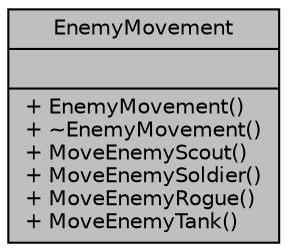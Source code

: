 digraph "EnemyMovement"
{
  edge [fontname="Helvetica",fontsize="10",labelfontname="Helvetica",labelfontsize="10"];
  node [fontname="Helvetica",fontsize="10",shape=record];
  Node1 [label="{EnemyMovement\n||+ EnemyMovement()\l+ ~EnemyMovement()\l+ MoveEnemyScout()\l+ MoveEnemySoldier()\l+ MoveEnemyRogue()\l+ MoveEnemyTank()\l}",height=0.2,width=0.4,color="black", fillcolor="grey75", style="filled", fontcolor="black"];
}
